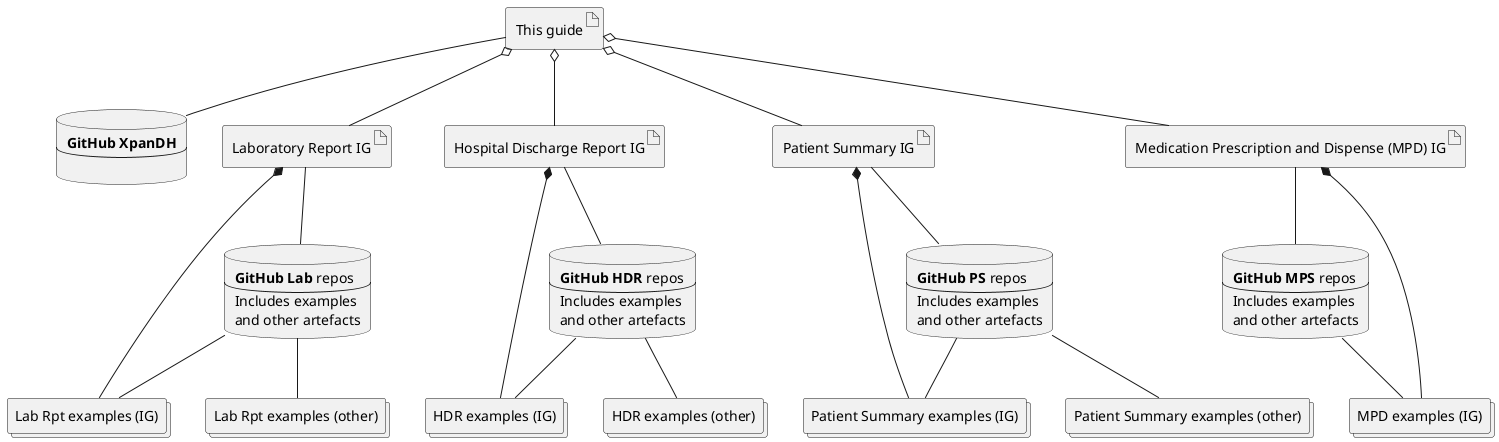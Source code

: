 @startuml


database GitHubLab [
<b>GitHub Lab</b> repos
----
Includes examples
and other artefacts
]

database GitHubHDR [
<b>GitHub HDR</b> repos
----
Includes examples
and other artefacts
]

database GitHubPs [
<b>GitHub PS</b> repos
----
Includes examples
and other artefacts
]


database GitHubMpd [
<b>GitHub MPS</b> repos
----
Includes examples
and other artefacts
]

database GitHubXph [
<b>GitHub XpanDH</b>
----

]

collections PatientSummaryIg [
Patient Summary examples (IG)
]

collections PatientSummary [
Patient Summary examples (other)
]

collections LabReportIg [
Lab Rpt examples (IG)
]

collections LabReport [
Lab Rpt examples (other)
]

collections HDRIg [
HDR examples (IG)
]

collections MPDIg [
MPD examples (IG)
]

collections HDR [
HDR examples (other)
]


artifact "This guide"
artifact "Laboratory Report IG"
artifact "Hospital Discharge Report IG"
artifact "Patient Summary IG"
artifact "Medication Prescription and Dispense (MPD) IG" as mpd


"This guide" -- GitHubXph 
"This guide" o-- "Laboratory Report IG"
"This guide" o-- "Hospital Discharge Report IG"
"This guide" o-- "Patient Summary IG"
"This guide" o-- mpd


"Patient Summary IG" -- GitHubPs 
"Patient Summary IG" *-- PatientSummaryIg 
GitHubPs -- PatientSummary 
GitHubPs -- PatientSummaryIg

"Laboratory Report IG" -- GitHubLab 
"Laboratory Report IG" *-- LabReportIg 
GitHubLab -- LabReport 
GitHubLab -- LabReportIg

"Hospital Discharge Report IG" -- GitHubHDR
"Hospital Discharge Report IG" *-- HDRIg
GitHubHDR -- HDR
GitHubHDR -- HDRIg

mpd -- GitHubMpd
mpd *-- MPDIg 
GitHubMpd -- MPDIg

url of "Patient Summary IG" is  [[https://build.fhir.org/ig/hl7-eu/xpandh-ps]]
url of "Laboratory Report IG" is  [[https://build.fhir.org/ig/hl7-eu/xpandh-lab]]
url of "Hospital Discharge Report IG" is  [[https://build.fhir.org/ig/hl7-eu/xpandh-hdr]]

url of GitHubHDR is  [[https://github.com/hl7-eu/xpandh-hdr]]
url of GitHubLab is  [[https://github.com/hl7-eu/xpandh-lab]]
url of GitHubPs is  [[https://github.com/hl7-eu/xpandh-ps]]
url of GitHubMpd is  [[https://github.com/hl7-eu/xpandh-mpd]]
url of GitHubXph is  [[https://github.com/hl7-eu/xpandh]]


@enduml